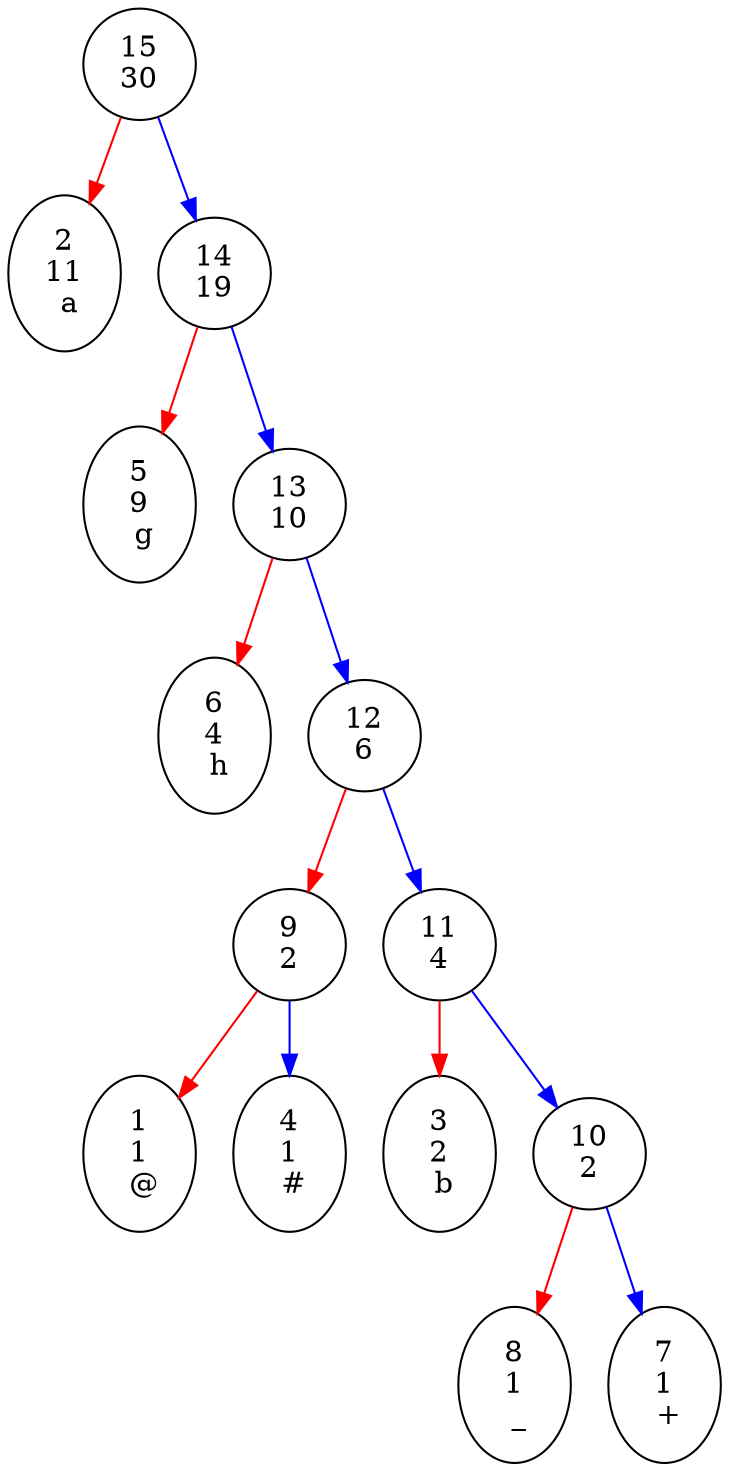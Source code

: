 digraph g {
 lable = " aaabbggggghhhhaaaggggaaaaa_+@# "
 "15\n30" ->"2\n11\n a" [color=red]
 "15\n30" ->"14\n19" [color=blue]
 "14\n19" ->"5\n9\n g" [color=red]
 "14\n19" ->"13\n10" [color=blue]
 "13\n10" ->"6\n4\n h" [color=red]
 "13\n10" ->"12\n6" [color=blue]
 "12\n6" ->"9\n2" [color=red]
 "12\n6" ->"11\n4" [color=blue]
 "9\n2" ->"1\n1\n @" [color=red]
 "9\n2" ->"4\n1\n #" [color=blue]
 "11\n4" ->"3\n2\n b" [color=red]
 "11\n4" ->"10\n2" [color=blue]
 "10\n2" ->"8\n1\n _" [color=red]
 "10\n2" ->"7\n1\n +" [color=blue]
}
